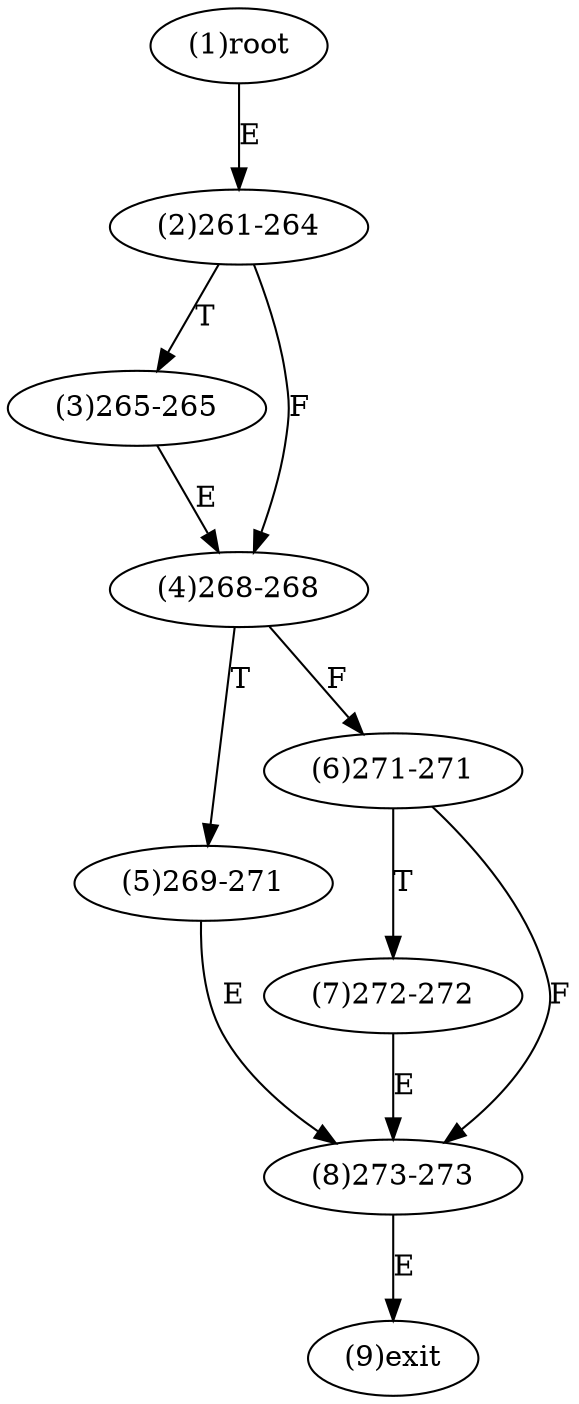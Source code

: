 digraph "" { 
1[ label="(1)root"];
2[ label="(2)261-264"];
3[ label="(3)265-265"];
4[ label="(4)268-268"];
5[ label="(5)269-271"];
6[ label="(6)271-271"];
7[ label="(7)272-272"];
8[ label="(8)273-273"];
9[ label="(9)exit"];
1->2[ label="E"];
2->4[ label="F"];
2->3[ label="T"];
3->4[ label="E"];
4->6[ label="F"];
4->5[ label="T"];
5->8[ label="E"];
6->8[ label="F"];
6->7[ label="T"];
7->8[ label="E"];
8->9[ label="E"];
}
